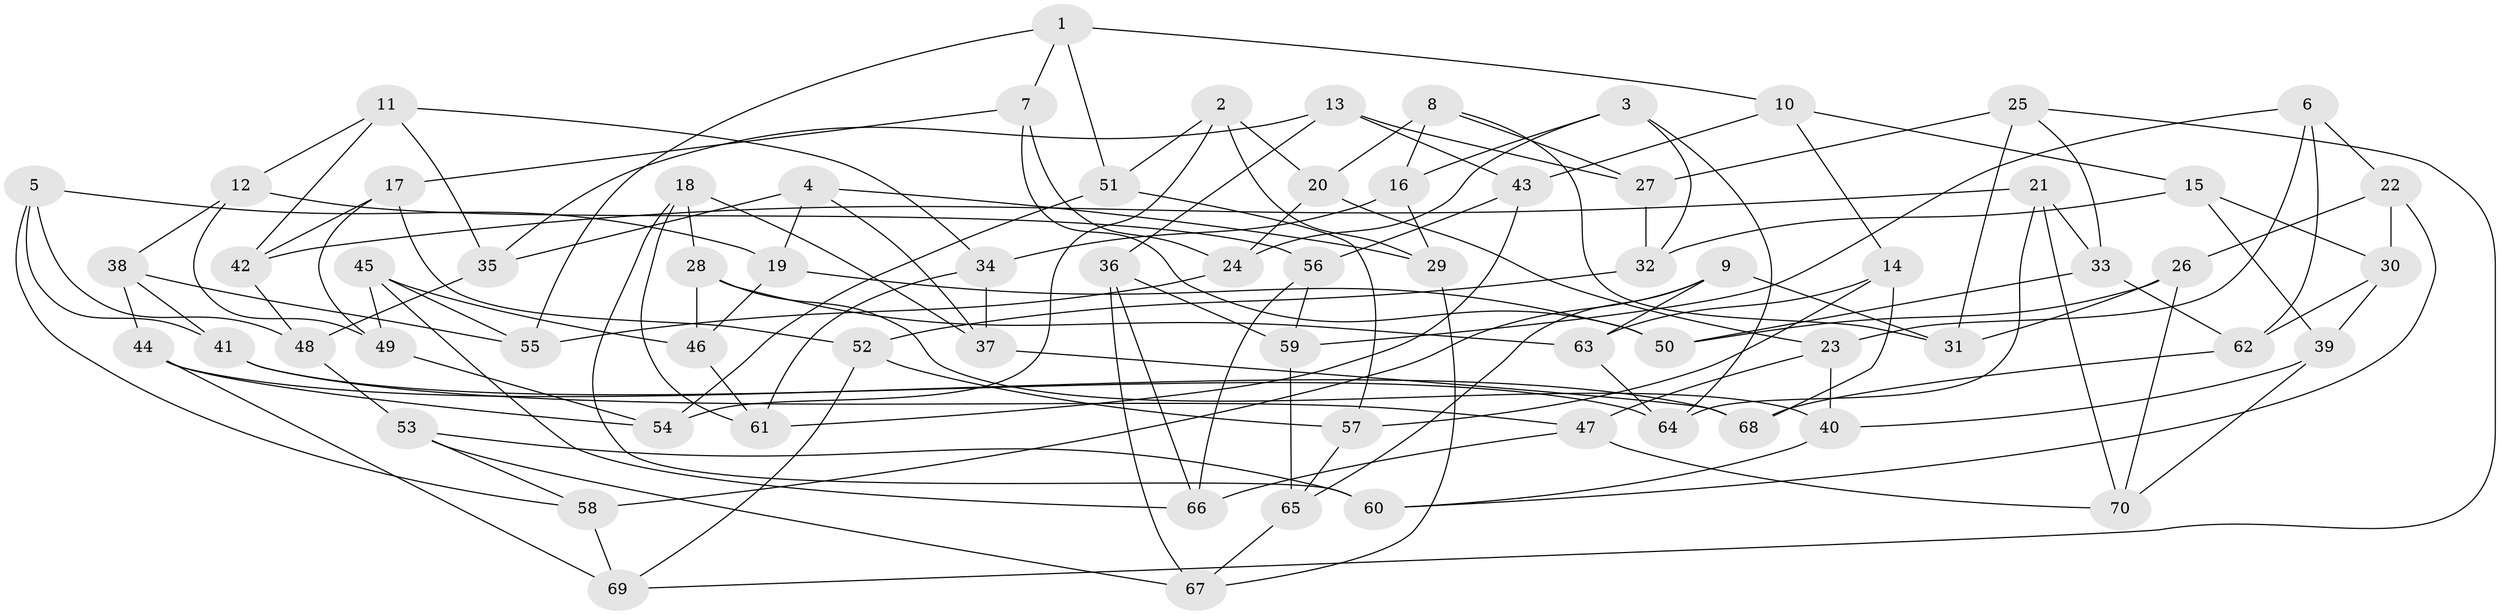 // Generated by graph-tools (version 1.1) at 2025/11/02/27/25 16:11:46]
// undirected, 70 vertices, 140 edges
graph export_dot {
graph [start="1"]
  node [color=gray90,style=filled];
  1;
  2;
  3;
  4;
  5;
  6;
  7;
  8;
  9;
  10;
  11;
  12;
  13;
  14;
  15;
  16;
  17;
  18;
  19;
  20;
  21;
  22;
  23;
  24;
  25;
  26;
  27;
  28;
  29;
  30;
  31;
  32;
  33;
  34;
  35;
  36;
  37;
  38;
  39;
  40;
  41;
  42;
  43;
  44;
  45;
  46;
  47;
  48;
  49;
  50;
  51;
  52;
  53;
  54;
  55;
  56;
  57;
  58;
  59;
  60;
  61;
  62;
  63;
  64;
  65;
  66;
  67;
  68;
  69;
  70;
  1 -- 55;
  1 -- 7;
  1 -- 51;
  1 -- 10;
  2 -- 20;
  2 -- 29;
  2 -- 51;
  2 -- 54;
  3 -- 64;
  3 -- 16;
  3 -- 32;
  3 -- 24;
  4 -- 29;
  4 -- 19;
  4 -- 35;
  4 -- 37;
  5 -- 58;
  5 -- 41;
  5 -- 48;
  5 -- 19;
  6 -- 23;
  6 -- 62;
  6 -- 59;
  6 -- 22;
  7 -- 50;
  7 -- 24;
  7 -- 17;
  8 -- 16;
  8 -- 27;
  8 -- 20;
  8 -- 31;
  9 -- 31;
  9 -- 65;
  9 -- 58;
  9 -- 63;
  10 -- 14;
  10 -- 43;
  10 -- 15;
  11 -- 34;
  11 -- 42;
  11 -- 35;
  11 -- 12;
  12 -- 56;
  12 -- 38;
  12 -- 49;
  13 -- 35;
  13 -- 36;
  13 -- 43;
  13 -- 27;
  14 -- 68;
  14 -- 63;
  14 -- 57;
  15 -- 32;
  15 -- 30;
  15 -- 39;
  16 -- 29;
  16 -- 34;
  17 -- 52;
  17 -- 49;
  17 -- 42;
  18 -- 37;
  18 -- 28;
  18 -- 61;
  18 -- 60;
  19 -- 50;
  19 -- 46;
  20 -- 23;
  20 -- 24;
  21 -- 33;
  21 -- 42;
  21 -- 64;
  21 -- 70;
  22 -- 30;
  22 -- 60;
  22 -- 26;
  23 -- 47;
  23 -- 40;
  24 -- 55;
  25 -- 31;
  25 -- 69;
  25 -- 27;
  25 -- 33;
  26 -- 31;
  26 -- 70;
  26 -- 50;
  27 -- 32;
  28 -- 40;
  28 -- 46;
  28 -- 63;
  29 -- 67;
  30 -- 39;
  30 -- 62;
  32 -- 52;
  33 -- 50;
  33 -- 62;
  34 -- 61;
  34 -- 37;
  35 -- 48;
  36 -- 67;
  36 -- 59;
  36 -- 66;
  37 -- 68;
  38 -- 41;
  38 -- 55;
  38 -- 44;
  39 -- 70;
  39 -- 40;
  40 -- 60;
  41 -- 47;
  41 -- 64;
  42 -- 48;
  43 -- 56;
  43 -- 61;
  44 -- 54;
  44 -- 69;
  44 -- 68;
  45 -- 55;
  45 -- 46;
  45 -- 49;
  45 -- 66;
  46 -- 61;
  47 -- 66;
  47 -- 70;
  48 -- 53;
  49 -- 54;
  51 -- 57;
  51 -- 54;
  52 -- 69;
  52 -- 57;
  53 -- 58;
  53 -- 67;
  53 -- 60;
  56 -- 59;
  56 -- 66;
  57 -- 65;
  58 -- 69;
  59 -- 65;
  62 -- 68;
  63 -- 64;
  65 -- 67;
}
